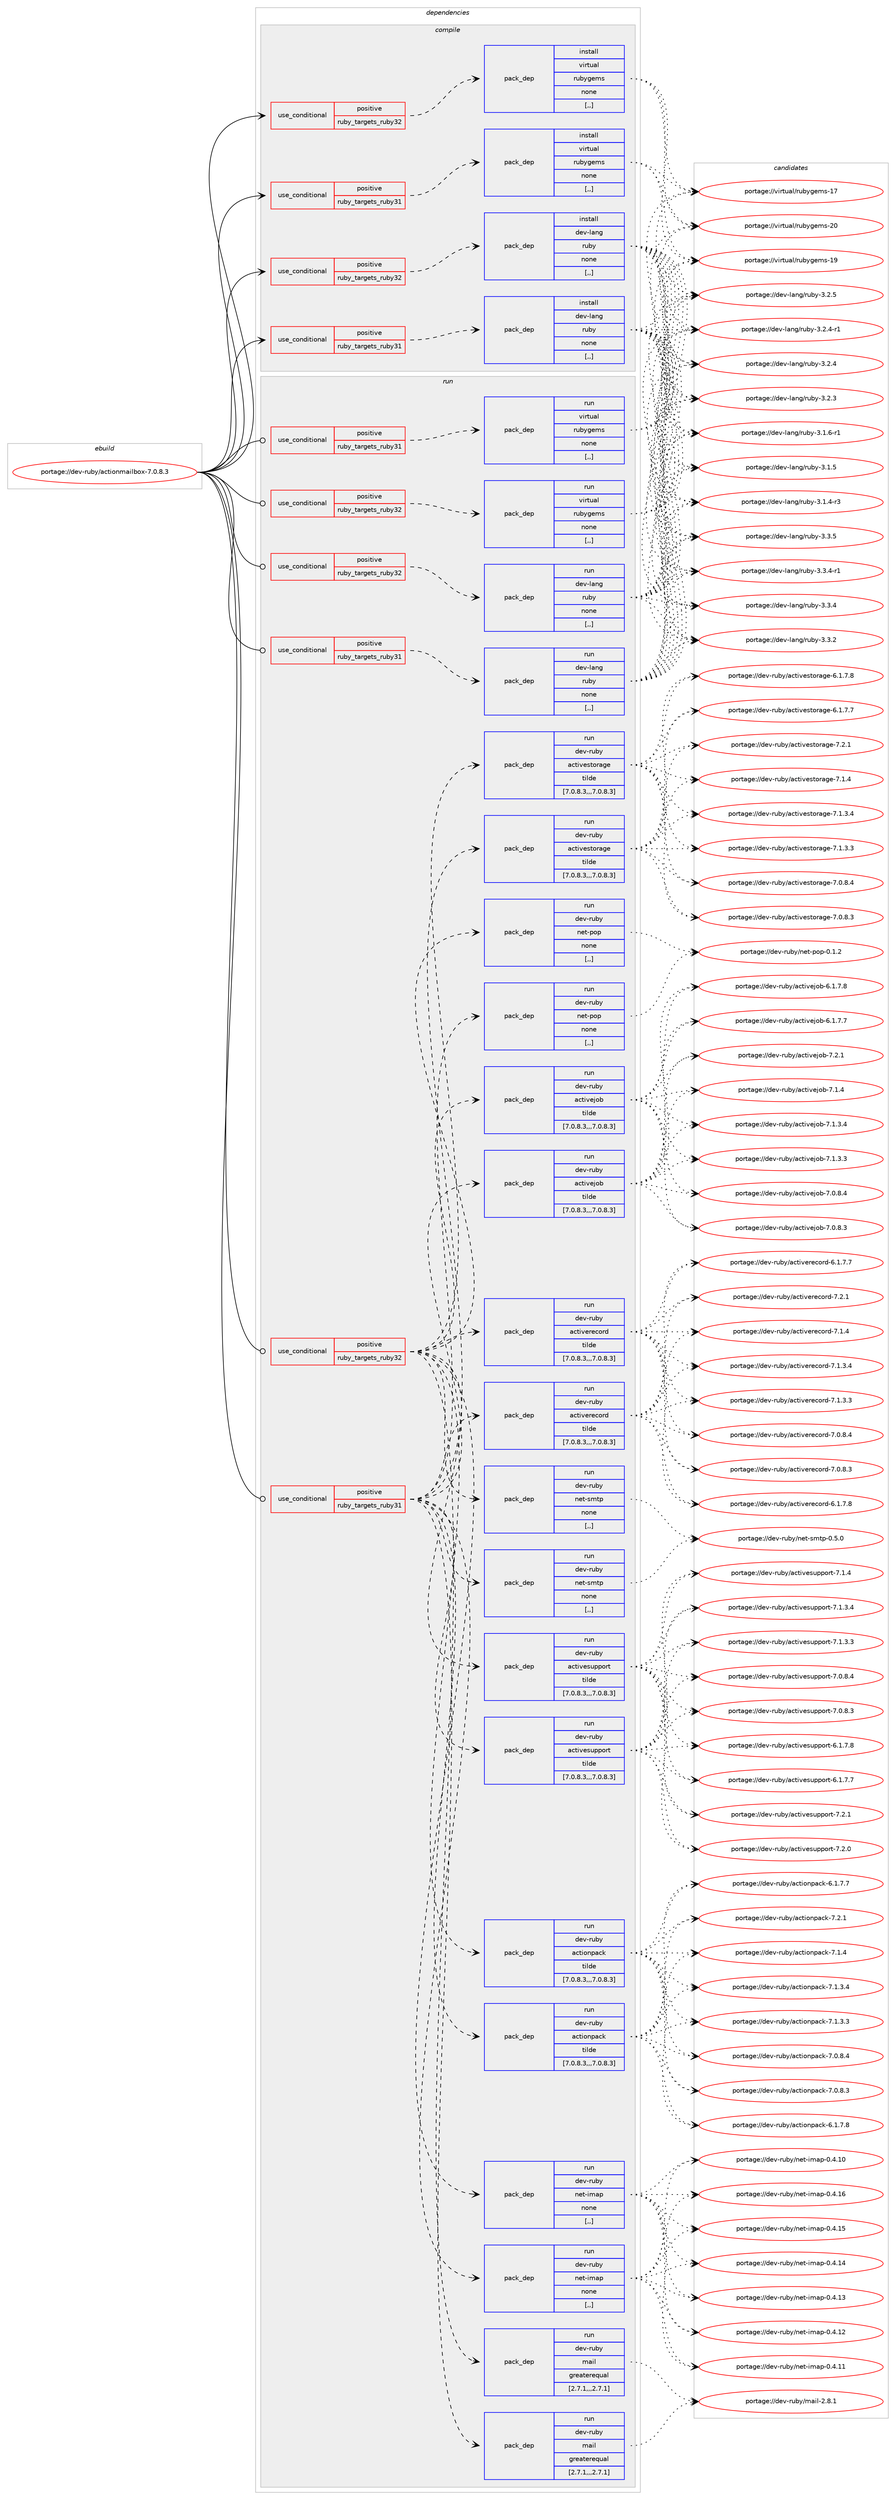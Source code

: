 digraph prolog {

# *************
# Graph options
# *************

newrank=true;
concentrate=true;
compound=true;
graph [rankdir=LR,fontname=Helvetica,fontsize=10,ranksep=1.5];#, ranksep=2.5, nodesep=0.2];
edge  [arrowhead=vee];
node  [fontname=Helvetica,fontsize=10];

# **********
# The ebuild
# **********

subgraph cluster_leftcol {
color=gray;
label=<<i>ebuild</i>>;
id [label="portage://dev-ruby/actionmailbox-7.0.8.3", color=red, width=4, href="../dev-ruby/actionmailbox-7.0.8.3.svg"];
}

# ****************
# The dependencies
# ****************

subgraph cluster_midcol {
color=gray;
label=<<i>dependencies</i>>;
subgraph cluster_compile {
fillcolor="#eeeeee";
style=filled;
label=<<i>compile</i>>;
subgraph cond173650 {
dependency668194 [label=<<TABLE BORDER="0" CELLBORDER="1" CELLSPACING="0" CELLPADDING="4"><TR><TD ROWSPAN="3" CELLPADDING="10">use_conditional</TD></TR><TR><TD>positive</TD></TR><TR><TD>ruby_targets_ruby31</TD></TR></TABLE>>, shape=none, color=red];
subgraph pack489677 {
dependency668195 [label=<<TABLE BORDER="0" CELLBORDER="1" CELLSPACING="0" CELLPADDING="4" WIDTH="220"><TR><TD ROWSPAN="6" CELLPADDING="30">pack_dep</TD></TR><TR><TD WIDTH="110">install</TD></TR><TR><TD>dev-lang</TD></TR><TR><TD>ruby</TD></TR><TR><TD>none</TD></TR><TR><TD>[,,]</TD></TR></TABLE>>, shape=none, color=blue];
}
dependency668194:e -> dependency668195:w [weight=20,style="dashed",arrowhead="vee"];
}
id:e -> dependency668194:w [weight=20,style="solid",arrowhead="vee"];
subgraph cond173651 {
dependency668196 [label=<<TABLE BORDER="0" CELLBORDER="1" CELLSPACING="0" CELLPADDING="4"><TR><TD ROWSPAN="3" CELLPADDING="10">use_conditional</TD></TR><TR><TD>positive</TD></TR><TR><TD>ruby_targets_ruby31</TD></TR></TABLE>>, shape=none, color=red];
subgraph pack489678 {
dependency668197 [label=<<TABLE BORDER="0" CELLBORDER="1" CELLSPACING="0" CELLPADDING="4" WIDTH="220"><TR><TD ROWSPAN="6" CELLPADDING="30">pack_dep</TD></TR><TR><TD WIDTH="110">install</TD></TR><TR><TD>virtual</TD></TR><TR><TD>rubygems</TD></TR><TR><TD>none</TD></TR><TR><TD>[,,]</TD></TR></TABLE>>, shape=none, color=blue];
}
dependency668196:e -> dependency668197:w [weight=20,style="dashed",arrowhead="vee"];
}
id:e -> dependency668196:w [weight=20,style="solid",arrowhead="vee"];
subgraph cond173652 {
dependency668198 [label=<<TABLE BORDER="0" CELLBORDER="1" CELLSPACING="0" CELLPADDING="4"><TR><TD ROWSPAN="3" CELLPADDING="10">use_conditional</TD></TR><TR><TD>positive</TD></TR><TR><TD>ruby_targets_ruby32</TD></TR></TABLE>>, shape=none, color=red];
subgraph pack489679 {
dependency668199 [label=<<TABLE BORDER="0" CELLBORDER="1" CELLSPACING="0" CELLPADDING="4" WIDTH="220"><TR><TD ROWSPAN="6" CELLPADDING="30">pack_dep</TD></TR><TR><TD WIDTH="110">install</TD></TR><TR><TD>dev-lang</TD></TR><TR><TD>ruby</TD></TR><TR><TD>none</TD></TR><TR><TD>[,,]</TD></TR></TABLE>>, shape=none, color=blue];
}
dependency668198:e -> dependency668199:w [weight=20,style="dashed",arrowhead="vee"];
}
id:e -> dependency668198:w [weight=20,style="solid",arrowhead="vee"];
subgraph cond173653 {
dependency668200 [label=<<TABLE BORDER="0" CELLBORDER="1" CELLSPACING="0" CELLPADDING="4"><TR><TD ROWSPAN="3" CELLPADDING="10">use_conditional</TD></TR><TR><TD>positive</TD></TR><TR><TD>ruby_targets_ruby32</TD></TR></TABLE>>, shape=none, color=red];
subgraph pack489680 {
dependency668201 [label=<<TABLE BORDER="0" CELLBORDER="1" CELLSPACING="0" CELLPADDING="4" WIDTH="220"><TR><TD ROWSPAN="6" CELLPADDING="30">pack_dep</TD></TR><TR><TD WIDTH="110">install</TD></TR><TR><TD>virtual</TD></TR><TR><TD>rubygems</TD></TR><TR><TD>none</TD></TR><TR><TD>[,,]</TD></TR></TABLE>>, shape=none, color=blue];
}
dependency668200:e -> dependency668201:w [weight=20,style="dashed",arrowhead="vee"];
}
id:e -> dependency668200:w [weight=20,style="solid",arrowhead="vee"];
}
subgraph cluster_compileandrun {
fillcolor="#eeeeee";
style=filled;
label=<<i>compile and run</i>>;
}
subgraph cluster_run {
fillcolor="#eeeeee";
style=filled;
label=<<i>run</i>>;
subgraph cond173654 {
dependency668202 [label=<<TABLE BORDER="0" CELLBORDER="1" CELLSPACING="0" CELLPADDING="4"><TR><TD ROWSPAN="3" CELLPADDING="10">use_conditional</TD></TR><TR><TD>positive</TD></TR><TR><TD>ruby_targets_ruby31</TD></TR></TABLE>>, shape=none, color=red];
subgraph pack489681 {
dependency668203 [label=<<TABLE BORDER="0" CELLBORDER="1" CELLSPACING="0" CELLPADDING="4" WIDTH="220"><TR><TD ROWSPAN="6" CELLPADDING="30">pack_dep</TD></TR><TR><TD WIDTH="110">run</TD></TR><TR><TD>dev-lang</TD></TR><TR><TD>ruby</TD></TR><TR><TD>none</TD></TR><TR><TD>[,,]</TD></TR></TABLE>>, shape=none, color=blue];
}
dependency668202:e -> dependency668203:w [weight=20,style="dashed",arrowhead="vee"];
}
id:e -> dependency668202:w [weight=20,style="solid",arrowhead="odot"];
subgraph cond173655 {
dependency668204 [label=<<TABLE BORDER="0" CELLBORDER="1" CELLSPACING="0" CELLPADDING="4"><TR><TD ROWSPAN="3" CELLPADDING="10">use_conditional</TD></TR><TR><TD>positive</TD></TR><TR><TD>ruby_targets_ruby31</TD></TR></TABLE>>, shape=none, color=red];
subgraph pack489682 {
dependency668205 [label=<<TABLE BORDER="0" CELLBORDER="1" CELLSPACING="0" CELLPADDING="4" WIDTH="220"><TR><TD ROWSPAN="6" CELLPADDING="30">pack_dep</TD></TR><TR><TD WIDTH="110">run</TD></TR><TR><TD>dev-ruby</TD></TR><TR><TD>actionpack</TD></TR><TR><TD>tilde</TD></TR><TR><TD>[7.0.8.3,,,7.0.8.3]</TD></TR></TABLE>>, shape=none, color=blue];
}
dependency668204:e -> dependency668205:w [weight=20,style="dashed",arrowhead="vee"];
subgraph pack489683 {
dependency668206 [label=<<TABLE BORDER="0" CELLBORDER="1" CELLSPACING="0" CELLPADDING="4" WIDTH="220"><TR><TD ROWSPAN="6" CELLPADDING="30">pack_dep</TD></TR><TR><TD WIDTH="110">run</TD></TR><TR><TD>dev-ruby</TD></TR><TR><TD>activejob</TD></TR><TR><TD>tilde</TD></TR><TR><TD>[7.0.8.3,,,7.0.8.3]</TD></TR></TABLE>>, shape=none, color=blue];
}
dependency668204:e -> dependency668206:w [weight=20,style="dashed",arrowhead="vee"];
subgraph pack489684 {
dependency668207 [label=<<TABLE BORDER="0" CELLBORDER="1" CELLSPACING="0" CELLPADDING="4" WIDTH="220"><TR><TD ROWSPAN="6" CELLPADDING="30">pack_dep</TD></TR><TR><TD WIDTH="110">run</TD></TR><TR><TD>dev-ruby</TD></TR><TR><TD>activerecord</TD></TR><TR><TD>tilde</TD></TR><TR><TD>[7.0.8.3,,,7.0.8.3]</TD></TR></TABLE>>, shape=none, color=blue];
}
dependency668204:e -> dependency668207:w [weight=20,style="dashed",arrowhead="vee"];
subgraph pack489685 {
dependency668208 [label=<<TABLE BORDER="0" CELLBORDER="1" CELLSPACING="0" CELLPADDING="4" WIDTH="220"><TR><TD ROWSPAN="6" CELLPADDING="30">pack_dep</TD></TR><TR><TD WIDTH="110">run</TD></TR><TR><TD>dev-ruby</TD></TR><TR><TD>activestorage</TD></TR><TR><TD>tilde</TD></TR><TR><TD>[7.0.8.3,,,7.0.8.3]</TD></TR></TABLE>>, shape=none, color=blue];
}
dependency668204:e -> dependency668208:w [weight=20,style="dashed",arrowhead="vee"];
subgraph pack489686 {
dependency668209 [label=<<TABLE BORDER="0" CELLBORDER="1" CELLSPACING="0" CELLPADDING="4" WIDTH="220"><TR><TD ROWSPAN="6" CELLPADDING="30">pack_dep</TD></TR><TR><TD WIDTH="110">run</TD></TR><TR><TD>dev-ruby</TD></TR><TR><TD>activesupport</TD></TR><TR><TD>tilde</TD></TR><TR><TD>[7.0.8.3,,,7.0.8.3]</TD></TR></TABLE>>, shape=none, color=blue];
}
dependency668204:e -> dependency668209:w [weight=20,style="dashed",arrowhead="vee"];
subgraph pack489687 {
dependency668210 [label=<<TABLE BORDER="0" CELLBORDER="1" CELLSPACING="0" CELLPADDING="4" WIDTH="220"><TR><TD ROWSPAN="6" CELLPADDING="30">pack_dep</TD></TR><TR><TD WIDTH="110">run</TD></TR><TR><TD>dev-ruby</TD></TR><TR><TD>mail</TD></TR><TR><TD>greaterequal</TD></TR><TR><TD>[2.7.1,,,2.7.1]</TD></TR></TABLE>>, shape=none, color=blue];
}
dependency668204:e -> dependency668210:w [weight=20,style="dashed",arrowhead="vee"];
subgraph pack489688 {
dependency668211 [label=<<TABLE BORDER="0" CELLBORDER="1" CELLSPACING="0" CELLPADDING="4" WIDTH="220"><TR><TD ROWSPAN="6" CELLPADDING="30">pack_dep</TD></TR><TR><TD WIDTH="110">run</TD></TR><TR><TD>dev-ruby</TD></TR><TR><TD>net-imap</TD></TR><TR><TD>none</TD></TR><TR><TD>[,,]</TD></TR></TABLE>>, shape=none, color=blue];
}
dependency668204:e -> dependency668211:w [weight=20,style="dashed",arrowhead="vee"];
subgraph pack489689 {
dependency668212 [label=<<TABLE BORDER="0" CELLBORDER="1" CELLSPACING="0" CELLPADDING="4" WIDTH="220"><TR><TD ROWSPAN="6" CELLPADDING="30">pack_dep</TD></TR><TR><TD WIDTH="110">run</TD></TR><TR><TD>dev-ruby</TD></TR><TR><TD>net-pop</TD></TR><TR><TD>none</TD></TR><TR><TD>[,,]</TD></TR></TABLE>>, shape=none, color=blue];
}
dependency668204:e -> dependency668212:w [weight=20,style="dashed",arrowhead="vee"];
subgraph pack489690 {
dependency668213 [label=<<TABLE BORDER="0" CELLBORDER="1" CELLSPACING="0" CELLPADDING="4" WIDTH="220"><TR><TD ROWSPAN="6" CELLPADDING="30">pack_dep</TD></TR><TR><TD WIDTH="110">run</TD></TR><TR><TD>dev-ruby</TD></TR><TR><TD>net-smtp</TD></TR><TR><TD>none</TD></TR><TR><TD>[,,]</TD></TR></TABLE>>, shape=none, color=blue];
}
dependency668204:e -> dependency668213:w [weight=20,style="dashed",arrowhead="vee"];
}
id:e -> dependency668204:w [weight=20,style="solid",arrowhead="odot"];
subgraph cond173656 {
dependency668214 [label=<<TABLE BORDER="0" CELLBORDER="1" CELLSPACING="0" CELLPADDING="4"><TR><TD ROWSPAN="3" CELLPADDING="10">use_conditional</TD></TR><TR><TD>positive</TD></TR><TR><TD>ruby_targets_ruby31</TD></TR></TABLE>>, shape=none, color=red];
subgraph pack489691 {
dependency668215 [label=<<TABLE BORDER="0" CELLBORDER="1" CELLSPACING="0" CELLPADDING="4" WIDTH="220"><TR><TD ROWSPAN="6" CELLPADDING="30">pack_dep</TD></TR><TR><TD WIDTH="110">run</TD></TR><TR><TD>virtual</TD></TR><TR><TD>rubygems</TD></TR><TR><TD>none</TD></TR><TR><TD>[,,]</TD></TR></TABLE>>, shape=none, color=blue];
}
dependency668214:e -> dependency668215:w [weight=20,style="dashed",arrowhead="vee"];
}
id:e -> dependency668214:w [weight=20,style="solid",arrowhead="odot"];
subgraph cond173657 {
dependency668216 [label=<<TABLE BORDER="0" CELLBORDER="1" CELLSPACING="0" CELLPADDING="4"><TR><TD ROWSPAN="3" CELLPADDING="10">use_conditional</TD></TR><TR><TD>positive</TD></TR><TR><TD>ruby_targets_ruby32</TD></TR></TABLE>>, shape=none, color=red];
subgraph pack489692 {
dependency668217 [label=<<TABLE BORDER="0" CELLBORDER="1" CELLSPACING="0" CELLPADDING="4" WIDTH="220"><TR><TD ROWSPAN="6" CELLPADDING="30">pack_dep</TD></TR><TR><TD WIDTH="110">run</TD></TR><TR><TD>dev-lang</TD></TR><TR><TD>ruby</TD></TR><TR><TD>none</TD></TR><TR><TD>[,,]</TD></TR></TABLE>>, shape=none, color=blue];
}
dependency668216:e -> dependency668217:w [weight=20,style="dashed",arrowhead="vee"];
}
id:e -> dependency668216:w [weight=20,style="solid",arrowhead="odot"];
subgraph cond173658 {
dependency668218 [label=<<TABLE BORDER="0" CELLBORDER="1" CELLSPACING="0" CELLPADDING="4"><TR><TD ROWSPAN="3" CELLPADDING="10">use_conditional</TD></TR><TR><TD>positive</TD></TR><TR><TD>ruby_targets_ruby32</TD></TR></TABLE>>, shape=none, color=red];
subgraph pack489693 {
dependency668219 [label=<<TABLE BORDER="0" CELLBORDER="1" CELLSPACING="0" CELLPADDING="4" WIDTH="220"><TR><TD ROWSPAN="6" CELLPADDING="30">pack_dep</TD></TR><TR><TD WIDTH="110">run</TD></TR><TR><TD>dev-ruby</TD></TR><TR><TD>actionpack</TD></TR><TR><TD>tilde</TD></TR><TR><TD>[7.0.8.3,,,7.0.8.3]</TD></TR></TABLE>>, shape=none, color=blue];
}
dependency668218:e -> dependency668219:w [weight=20,style="dashed",arrowhead="vee"];
subgraph pack489694 {
dependency668220 [label=<<TABLE BORDER="0" CELLBORDER="1" CELLSPACING="0" CELLPADDING="4" WIDTH="220"><TR><TD ROWSPAN="6" CELLPADDING="30">pack_dep</TD></TR><TR><TD WIDTH="110">run</TD></TR><TR><TD>dev-ruby</TD></TR><TR><TD>activejob</TD></TR><TR><TD>tilde</TD></TR><TR><TD>[7.0.8.3,,,7.0.8.3]</TD></TR></TABLE>>, shape=none, color=blue];
}
dependency668218:e -> dependency668220:w [weight=20,style="dashed",arrowhead="vee"];
subgraph pack489695 {
dependency668221 [label=<<TABLE BORDER="0" CELLBORDER="1" CELLSPACING="0" CELLPADDING="4" WIDTH="220"><TR><TD ROWSPAN="6" CELLPADDING="30">pack_dep</TD></TR><TR><TD WIDTH="110">run</TD></TR><TR><TD>dev-ruby</TD></TR><TR><TD>activerecord</TD></TR><TR><TD>tilde</TD></TR><TR><TD>[7.0.8.3,,,7.0.8.3]</TD></TR></TABLE>>, shape=none, color=blue];
}
dependency668218:e -> dependency668221:w [weight=20,style="dashed",arrowhead="vee"];
subgraph pack489696 {
dependency668222 [label=<<TABLE BORDER="0" CELLBORDER="1" CELLSPACING="0" CELLPADDING="4" WIDTH="220"><TR><TD ROWSPAN="6" CELLPADDING="30">pack_dep</TD></TR><TR><TD WIDTH="110">run</TD></TR><TR><TD>dev-ruby</TD></TR><TR><TD>activestorage</TD></TR><TR><TD>tilde</TD></TR><TR><TD>[7.0.8.3,,,7.0.8.3]</TD></TR></TABLE>>, shape=none, color=blue];
}
dependency668218:e -> dependency668222:w [weight=20,style="dashed",arrowhead="vee"];
subgraph pack489697 {
dependency668223 [label=<<TABLE BORDER="0" CELLBORDER="1" CELLSPACING="0" CELLPADDING="4" WIDTH="220"><TR><TD ROWSPAN="6" CELLPADDING="30">pack_dep</TD></TR><TR><TD WIDTH="110">run</TD></TR><TR><TD>dev-ruby</TD></TR><TR><TD>activesupport</TD></TR><TR><TD>tilde</TD></TR><TR><TD>[7.0.8.3,,,7.0.8.3]</TD></TR></TABLE>>, shape=none, color=blue];
}
dependency668218:e -> dependency668223:w [weight=20,style="dashed",arrowhead="vee"];
subgraph pack489698 {
dependency668224 [label=<<TABLE BORDER="0" CELLBORDER="1" CELLSPACING="0" CELLPADDING="4" WIDTH="220"><TR><TD ROWSPAN="6" CELLPADDING="30">pack_dep</TD></TR><TR><TD WIDTH="110">run</TD></TR><TR><TD>dev-ruby</TD></TR><TR><TD>mail</TD></TR><TR><TD>greaterequal</TD></TR><TR><TD>[2.7.1,,,2.7.1]</TD></TR></TABLE>>, shape=none, color=blue];
}
dependency668218:e -> dependency668224:w [weight=20,style="dashed",arrowhead="vee"];
subgraph pack489699 {
dependency668225 [label=<<TABLE BORDER="0" CELLBORDER="1" CELLSPACING="0" CELLPADDING="4" WIDTH="220"><TR><TD ROWSPAN="6" CELLPADDING="30">pack_dep</TD></TR><TR><TD WIDTH="110">run</TD></TR><TR><TD>dev-ruby</TD></TR><TR><TD>net-imap</TD></TR><TR><TD>none</TD></TR><TR><TD>[,,]</TD></TR></TABLE>>, shape=none, color=blue];
}
dependency668218:e -> dependency668225:w [weight=20,style="dashed",arrowhead="vee"];
subgraph pack489700 {
dependency668226 [label=<<TABLE BORDER="0" CELLBORDER="1" CELLSPACING="0" CELLPADDING="4" WIDTH="220"><TR><TD ROWSPAN="6" CELLPADDING="30">pack_dep</TD></TR><TR><TD WIDTH="110">run</TD></TR><TR><TD>dev-ruby</TD></TR><TR><TD>net-pop</TD></TR><TR><TD>none</TD></TR><TR><TD>[,,]</TD></TR></TABLE>>, shape=none, color=blue];
}
dependency668218:e -> dependency668226:w [weight=20,style="dashed",arrowhead="vee"];
subgraph pack489701 {
dependency668227 [label=<<TABLE BORDER="0" CELLBORDER="1" CELLSPACING="0" CELLPADDING="4" WIDTH="220"><TR><TD ROWSPAN="6" CELLPADDING="30">pack_dep</TD></TR><TR><TD WIDTH="110">run</TD></TR><TR><TD>dev-ruby</TD></TR><TR><TD>net-smtp</TD></TR><TR><TD>none</TD></TR><TR><TD>[,,]</TD></TR></TABLE>>, shape=none, color=blue];
}
dependency668218:e -> dependency668227:w [weight=20,style="dashed",arrowhead="vee"];
}
id:e -> dependency668218:w [weight=20,style="solid",arrowhead="odot"];
subgraph cond173659 {
dependency668228 [label=<<TABLE BORDER="0" CELLBORDER="1" CELLSPACING="0" CELLPADDING="4"><TR><TD ROWSPAN="3" CELLPADDING="10">use_conditional</TD></TR><TR><TD>positive</TD></TR><TR><TD>ruby_targets_ruby32</TD></TR></TABLE>>, shape=none, color=red];
subgraph pack489702 {
dependency668229 [label=<<TABLE BORDER="0" CELLBORDER="1" CELLSPACING="0" CELLPADDING="4" WIDTH="220"><TR><TD ROWSPAN="6" CELLPADDING="30">pack_dep</TD></TR><TR><TD WIDTH="110">run</TD></TR><TR><TD>virtual</TD></TR><TR><TD>rubygems</TD></TR><TR><TD>none</TD></TR><TR><TD>[,,]</TD></TR></TABLE>>, shape=none, color=blue];
}
dependency668228:e -> dependency668229:w [weight=20,style="dashed",arrowhead="vee"];
}
id:e -> dependency668228:w [weight=20,style="solid",arrowhead="odot"];
}
}

# **************
# The candidates
# **************

subgraph cluster_choices {
rank=same;
color=gray;
label=<<i>candidates</i>>;

subgraph choice489677 {
color=black;
nodesep=1;
choice10010111845108971101034711411798121455146514653 [label="portage://dev-lang/ruby-3.3.5", color=red, width=4,href="../dev-lang/ruby-3.3.5.svg"];
choice100101118451089711010347114117981214551465146524511449 [label="portage://dev-lang/ruby-3.3.4-r1", color=red, width=4,href="../dev-lang/ruby-3.3.4-r1.svg"];
choice10010111845108971101034711411798121455146514652 [label="portage://dev-lang/ruby-3.3.4", color=red, width=4,href="../dev-lang/ruby-3.3.4.svg"];
choice10010111845108971101034711411798121455146514650 [label="portage://dev-lang/ruby-3.3.2", color=red, width=4,href="../dev-lang/ruby-3.3.2.svg"];
choice10010111845108971101034711411798121455146504653 [label="portage://dev-lang/ruby-3.2.5", color=red, width=4,href="../dev-lang/ruby-3.2.5.svg"];
choice100101118451089711010347114117981214551465046524511449 [label="portage://dev-lang/ruby-3.2.4-r1", color=red, width=4,href="../dev-lang/ruby-3.2.4-r1.svg"];
choice10010111845108971101034711411798121455146504652 [label="portage://dev-lang/ruby-3.2.4", color=red, width=4,href="../dev-lang/ruby-3.2.4.svg"];
choice10010111845108971101034711411798121455146504651 [label="portage://dev-lang/ruby-3.2.3", color=red, width=4,href="../dev-lang/ruby-3.2.3.svg"];
choice100101118451089711010347114117981214551464946544511449 [label="portage://dev-lang/ruby-3.1.6-r1", color=red, width=4,href="../dev-lang/ruby-3.1.6-r1.svg"];
choice10010111845108971101034711411798121455146494653 [label="portage://dev-lang/ruby-3.1.5", color=red, width=4,href="../dev-lang/ruby-3.1.5.svg"];
choice100101118451089711010347114117981214551464946524511451 [label="portage://dev-lang/ruby-3.1.4-r3", color=red, width=4,href="../dev-lang/ruby-3.1.4-r3.svg"];
dependency668195:e -> choice10010111845108971101034711411798121455146514653:w [style=dotted,weight="100"];
dependency668195:e -> choice100101118451089711010347114117981214551465146524511449:w [style=dotted,weight="100"];
dependency668195:e -> choice10010111845108971101034711411798121455146514652:w [style=dotted,weight="100"];
dependency668195:e -> choice10010111845108971101034711411798121455146514650:w [style=dotted,weight="100"];
dependency668195:e -> choice10010111845108971101034711411798121455146504653:w [style=dotted,weight="100"];
dependency668195:e -> choice100101118451089711010347114117981214551465046524511449:w [style=dotted,weight="100"];
dependency668195:e -> choice10010111845108971101034711411798121455146504652:w [style=dotted,weight="100"];
dependency668195:e -> choice10010111845108971101034711411798121455146504651:w [style=dotted,weight="100"];
dependency668195:e -> choice100101118451089711010347114117981214551464946544511449:w [style=dotted,weight="100"];
dependency668195:e -> choice10010111845108971101034711411798121455146494653:w [style=dotted,weight="100"];
dependency668195:e -> choice100101118451089711010347114117981214551464946524511451:w [style=dotted,weight="100"];
}
subgraph choice489678 {
color=black;
nodesep=1;
choice118105114116117971084711411798121103101109115455048 [label="portage://virtual/rubygems-20", color=red, width=4,href="../virtual/rubygems-20.svg"];
choice118105114116117971084711411798121103101109115454957 [label="portage://virtual/rubygems-19", color=red, width=4,href="../virtual/rubygems-19.svg"];
choice118105114116117971084711411798121103101109115454955 [label="portage://virtual/rubygems-17", color=red, width=4,href="../virtual/rubygems-17.svg"];
dependency668197:e -> choice118105114116117971084711411798121103101109115455048:w [style=dotted,weight="100"];
dependency668197:e -> choice118105114116117971084711411798121103101109115454957:w [style=dotted,weight="100"];
dependency668197:e -> choice118105114116117971084711411798121103101109115454955:w [style=dotted,weight="100"];
}
subgraph choice489679 {
color=black;
nodesep=1;
choice10010111845108971101034711411798121455146514653 [label="portage://dev-lang/ruby-3.3.5", color=red, width=4,href="../dev-lang/ruby-3.3.5.svg"];
choice100101118451089711010347114117981214551465146524511449 [label="portage://dev-lang/ruby-3.3.4-r1", color=red, width=4,href="../dev-lang/ruby-3.3.4-r1.svg"];
choice10010111845108971101034711411798121455146514652 [label="portage://dev-lang/ruby-3.3.4", color=red, width=4,href="../dev-lang/ruby-3.3.4.svg"];
choice10010111845108971101034711411798121455146514650 [label="portage://dev-lang/ruby-3.3.2", color=red, width=4,href="../dev-lang/ruby-3.3.2.svg"];
choice10010111845108971101034711411798121455146504653 [label="portage://dev-lang/ruby-3.2.5", color=red, width=4,href="../dev-lang/ruby-3.2.5.svg"];
choice100101118451089711010347114117981214551465046524511449 [label="portage://dev-lang/ruby-3.2.4-r1", color=red, width=4,href="../dev-lang/ruby-3.2.4-r1.svg"];
choice10010111845108971101034711411798121455146504652 [label="portage://dev-lang/ruby-3.2.4", color=red, width=4,href="../dev-lang/ruby-3.2.4.svg"];
choice10010111845108971101034711411798121455146504651 [label="portage://dev-lang/ruby-3.2.3", color=red, width=4,href="../dev-lang/ruby-3.2.3.svg"];
choice100101118451089711010347114117981214551464946544511449 [label="portage://dev-lang/ruby-3.1.6-r1", color=red, width=4,href="../dev-lang/ruby-3.1.6-r1.svg"];
choice10010111845108971101034711411798121455146494653 [label="portage://dev-lang/ruby-3.1.5", color=red, width=4,href="../dev-lang/ruby-3.1.5.svg"];
choice100101118451089711010347114117981214551464946524511451 [label="portage://dev-lang/ruby-3.1.4-r3", color=red, width=4,href="../dev-lang/ruby-3.1.4-r3.svg"];
dependency668199:e -> choice10010111845108971101034711411798121455146514653:w [style=dotted,weight="100"];
dependency668199:e -> choice100101118451089711010347114117981214551465146524511449:w [style=dotted,weight="100"];
dependency668199:e -> choice10010111845108971101034711411798121455146514652:w [style=dotted,weight="100"];
dependency668199:e -> choice10010111845108971101034711411798121455146514650:w [style=dotted,weight="100"];
dependency668199:e -> choice10010111845108971101034711411798121455146504653:w [style=dotted,weight="100"];
dependency668199:e -> choice100101118451089711010347114117981214551465046524511449:w [style=dotted,weight="100"];
dependency668199:e -> choice10010111845108971101034711411798121455146504652:w [style=dotted,weight="100"];
dependency668199:e -> choice10010111845108971101034711411798121455146504651:w [style=dotted,weight="100"];
dependency668199:e -> choice100101118451089711010347114117981214551464946544511449:w [style=dotted,weight="100"];
dependency668199:e -> choice10010111845108971101034711411798121455146494653:w [style=dotted,weight="100"];
dependency668199:e -> choice100101118451089711010347114117981214551464946524511451:w [style=dotted,weight="100"];
}
subgraph choice489680 {
color=black;
nodesep=1;
choice118105114116117971084711411798121103101109115455048 [label="portage://virtual/rubygems-20", color=red, width=4,href="../virtual/rubygems-20.svg"];
choice118105114116117971084711411798121103101109115454957 [label="portage://virtual/rubygems-19", color=red, width=4,href="../virtual/rubygems-19.svg"];
choice118105114116117971084711411798121103101109115454955 [label="portage://virtual/rubygems-17", color=red, width=4,href="../virtual/rubygems-17.svg"];
dependency668201:e -> choice118105114116117971084711411798121103101109115455048:w [style=dotted,weight="100"];
dependency668201:e -> choice118105114116117971084711411798121103101109115454957:w [style=dotted,weight="100"];
dependency668201:e -> choice118105114116117971084711411798121103101109115454955:w [style=dotted,weight="100"];
}
subgraph choice489681 {
color=black;
nodesep=1;
choice10010111845108971101034711411798121455146514653 [label="portage://dev-lang/ruby-3.3.5", color=red, width=4,href="../dev-lang/ruby-3.3.5.svg"];
choice100101118451089711010347114117981214551465146524511449 [label="portage://dev-lang/ruby-3.3.4-r1", color=red, width=4,href="../dev-lang/ruby-3.3.4-r1.svg"];
choice10010111845108971101034711411798121455146514652 [label="portage://dev-lang/ruby-3.3.4", color=red, width=4,href="../dev-lang/ruby-3.3.4.svg"];
choice10010111845108971101034711411798121455146514650 [label="portage://dev-lang/ruby-3.3.2", color=red, width=4,href="../dev-lang/ruby-3.3.2.svg"];
choice10010111845108971101034711411798121455146504653 [label="portage://dev-lang/ruby-3.2.5", color=red, width=4,href="../dev-lang/ruby-3.2.5.svg"];
choice100101118451089711010347114117981214551465046524511449 [label="portage://dev-lang/ruby-3.2.4-r1", color=red, width=4,href="../dev-lang/ruby-3.2.4-r1.svg"];
choice10010111845108971101034711411798121455146504652 [label="portage://dev-lang/ruby-3.2.4", color=red, width=4,href="../dev-lang/ruby-3.2.4.svg"];
choice10010111845108971101034711411798121455146504651 [label="portage://dev-lang/ruby-3.2.3", color=red, width=4,href="../dev-lang/ruby-3.2.3.svg"];
choice100101118451089711010347114117981214551464946544511449 [label="portage://dev-lang/ruby-3.1.6-r1", color=red, width=4,href="../dev-lang/ruby-3.1.6-r1.svg"];
choice10010111845108971101034711411798121455146494653 [label="portage://dev-lang/ruby-3.1.5", color=red, width=4,href="../dev-lang/ruby-3.1.5.svg"];
choice100101118451089711010347114117981214551464946524511451 [label="portage://dev-lang/ruby-3.1.4-r3", color=red, width=4,href="../dev-lang/ruby-3.1.4-r3.svg"];
dependency668203:e -> choice10010111845108971101034711411798121455146514653:w [style=dotted,weight="100"];
dependency668203:e -> choice100101118451089711010347114117981214551465146524511449:w [style=dotted,weight="100"];
dependency668203:e -> choice10010111845108971101034711411798121455146514652:w [style=dotted,weight="100"];
dependency668203:e -> choice10010111845108971101034711411798121455146514650:w [style=dotted,weight="100"];
dependency668203:e -> choice10010111845108971101034711411798121455146504653:w [style=dotted,weight="100"];
dependency668203:e -> choice100101118451089711010347114117981214551465046524511449:w [style=dotted,weight="100"];
dependency668203:e -> choice10010111845108971101034711411798121455146504652:w [style=dotted,weight="100"];
dependency668203:e -> choice10010111845108971101034711411798121455146504651:w [style=dotted,weight="100"];
dependency668203:e -> choice100101118451089711010347114117981214551464946544511449:w [style=dotted,weight="100"];
dependency668203:e -> choice10010111845108971101034711411798121455146494653:w [style=dotted,weight="100"];
dependency668203:e -> choice100101118451089711010347114117981214551464946524511451:w [style=dotted,weight="100"];
}
subgraph choice489682 {
color=black;
nodesep=1;
choice10010111845114117981214797991161051111101129799107455546504649 [label="portage://dev-ruby/actionpack-7.2.1", color=red, width=4,href="../dev-ruby/actionpack-7.2.1.svg"];
choice10010111845114117981214797991161051111101129799107455546494652 [label="portage://dev-ruby/actionpack-7.1.4", color=red, width=4,href="../dev-ruby/actionpack-7.1.4.svg"];
choice100101118451141179812147979911610511111011297991074555464946514652 [label="portage://dev-ruby/actionpack-7.1.3.4", color=red, width=4,href="../dev-ruby/actionpack-7.1.3.4.svg"];
choice100101118451141179812147979911610511111011297991074555464946514651 [label="portage://dev-ruby/actionpack-7.1.3.3", color=red, width=4,href="../dev-ruby/actionpack-7.1.3.3.svg"];
choice100101118451141179812147979911610511111011297991074555464846564652 [label="portage://dev-ruby/actionpack-7.0.8.4", color=red, width=4,href="../dev-ruby/actionpack-7.0.8.4.svg"];
choice100101118451141179812147979911610511111011297991074555464846564651 [label="portage://dev-ruby/actionpack-7.0.8.3", color=red, width=4,href="../dev-ruby/actionpack-7.0.8.3.svg"];
choice100101118451141179812147979911610511111011297991074554464946554656 [label="portage://dev-ruby/actionpack-6.1.7.8", color=red, width=4,href="../dev-ruby/actionpack-6.1.7.8.svg"];
choice100101118451141179812147979911610511111011297991074554464946554655 [label="portage://dev-ruby/actionpack-6.1.7.7", color=red, width=4,href="../dev-ruby/actionpack-6.1.7.7.svg"];
dependency668205:e -> choice10010111845114117981214797991161051111101129799107455546504649:w [style=dotted,weight="100"];
dependency668205:e -> choice10010111845114117981214797991161051111101129799107455546494652:w [style=dotted,weight="100"];
dependency668205:e -> choice100101118451141179812147979911610511111011297991074555464946514652:w [style=dotted,weight="100"];
dependency668205:e -> choice100101118451141179812147979911610511111011297991074555464946514651:w [style=dotted,weight="100"];
dependency668205:e -> choice100101118451141179812147979911610511111011297991074555464846564652:w [style=dotted,weight="100"];
dependency668205:e -> choice100101118451141179812147979911610511111011297991074555464846564651:w [style=dotted,weight="100"];
dependency668205:e -> choice100101118451141179812147979911610511111011297991074554464946554656:w [style=dotted,weight="100"];
dependency668205:e -> choice100101118451141179812147979911610511111011297991074554464946554655:w [style=dotted,weight="100"];
}
subgraph choice489683 {
color=black;
nodesep=1;
choice100101118451141179812147979911610511810110611198455546504649 [label="portage://dev-ruby/activejob-7.2.1", color=red, width=4,href="../dev-ruby/activejob-7.2.1.svg"];
choice100101118451141179812147979911610511810110611198455546494652 [label="portage://dev-ruby/activejob-7.1.4", color=red, width=4,href="../dev-ruby/activejob-7.1.4.svg"];
choice1001011184511411798121479799116105118101106111984555464946514652 [label="portage://dev-ruby/activejob-7.1.3.4", color=red, width=4,href="../dev-ruby/activejob-7.1.3.4.svg"];
choice1001011184511411798121479799116105118101106111984555464946514651 [label="portage://dev-ruby/activejob-7.1.3.3", color=red, width=4,href="../dev-ruby/activejob-7.1.3.3.svg"];
choice1001011184511411798121479799116105118101106111984555464846564652 [label="portage://dev-ruby/activejob-7.0.8.4", color=red, width=4,href="../dev-ruby/activejob-7.0.8.4.svg"];
choice1001011184511411798121479799116105118101106111984555464846564651 [label="portage://dev-ruby/activejob-7.0.8.3", color=red, width=4,href="../dev-ruby/activejob-7.0.8.3.svg"];
choice1001011184511411798121479799116105118101106111984554464946554656 [label="portage://dev-ruby/activejob-6.1.7.8", color=red, width=4,href="../dev-ruby/activejob-6.1.7.8.svg"];
choice1001011184511411798121479799116105118101106111984554464946554655 [label="portage://dev-ruby/activejob-6.1.7.7", color=red, width=4,href="../dev-ruby/activejob-6.1.7.7.svg"];
dependency668206:e -> choice100101118451141179812147979911610511810110611198455546504649:w [style=dotted,weight="100"];
dependency668206:e -> choice100101118451141179812147979911610511810110611198455546494652:w [style=dotted,weight="100"];
dependency668206:e -> choice1001011184511411798121479799116105118101106111984555464946514652:w [style=dotted,weight="100"];
dependency668206:e -> choice1001011184511411798121479799116105118101106111984555464946514651:w [style=dotted,weight="100"];
dependency668206:e -> choice1001011184511411798121479799116105118101106111984555464846564652:w [style=dotted,weight="100"];
dependency668206:e -> choice1001011184511411798121479799116105118101106111984555464846564651:w [style=dotted,weight="100"];
dependency668206:e -> choice1001011184511411798121479799116105118101106111984554464946554656:w [style=dotted,weight="100"];
dependency668206:e -> choice1001011184511411798121479799116105118101106111984554464946554655:w [style=dotted,weight="100"];
}
subgraph choice489684 {
color=black;
nodesep=1;
choice100101118451141179812147979911610511810111410199111114100455546504649 [label="portage://dev-ruby/activerecord-7.2.1", color=red, width=4,href="../dev-ruby/activerecord-7.2.1.svg"];
choice100101118451141179812147979911610511810111410199111114100455546494652 [label="portage://dev-ruby/activerecord-7.1.4", color=red, width=4,href="../dev-ruby/activerecord-7.1.4.svg"];
choice1001011184511411798121479799116105118101114101991111141004555464946514652 [label="portage://dev-ruby/activerecord-7.1.3.4", color=red, width=4,href="../dev-ruby/activerecord-7.1.3.4.svg"];
choice1001011184511411798121479799116105118101114101991111141004555464946514651 [label="portage://dev-ruby/activerecord-7.1.3.3", color=red, width=4,href="../dev-ruby/activerecord-7.1.3.3.svg"];
choice1001011184511411798121479799116105118101114101991111141004555464846564652 [label="portage://dev-ruby/activerecord-7.0.8.4", color=red, width=4,href="../dev-ruby/activerecord-7.0.8.4.svg"];
choice1001011184511411798121479799116105118101114101991111141004555464846564651 [label="portage://dev-ruby/activerecord-7.0.8.3", color=red, width=4,href="../dev-ruby/activerecord-7.0.8.3.svg"];
choice1001011184511411798121479799116105118101114101991111141004554464946554656 [label="portage://dev-ruby/activerecord-6.1.7.8", color=red, width=4,href="../dev-ruby/activerecord-6.1.7.8.svg"];
choice1001011184511411798121479799116105118101114101991111141004554464946554655 [label="portage://dev-ruby/activerecord-6.1.7.7", color=red, width=4,href="../dev-ruby/activerecord-6.1.7.7.svg"];
dependency668207:e -> choice100101118451141179812147979911610511810111410199111114100455546504649:w [style=dotted,weight="100"];
dependency668207:e -> choice100101118451141179812147979911610511810111410199111114100455546494652:w [style=dotted,weight="100"];
dependency668207:e -> choice1001011184511411798121479799116105118101114101991111141004555464946514652:w [style=dotted,weight="100"];
dependency668207:e -> choice1001011184511411798121479799116105118101114101991111141004555464946514651:w [style=dotted,weight="100"];
dependency668207:e -> choice1001011184511411798121479799116105118101114101991111141004555464846564652:w [style=dotted,weight="100"];
dependency668207:e -> choice1001011184511411798121479799116105118101114101991111141004555464846564651:w [style=dotted,weight="100"];
dependency668207:e -> choice1001011184511411798121479799116105118101114101991111141004554464946554656:w [style=dotted,weight="100"];
dependency668207:e -> choice1001011184511411798121479799116105118101114101991111141004554464946554655:w [style=dotted,weight="100"];
}
subgraph choice489685 {
color=black;
nodesep=1;
choice100101118451141179812147979911610511810111511611111497103101455546504649 [label="portage://dev-ruby/activestorage-7.2.1", color=red, width=4,href="../dev-ruby/activestorage-7.2.1.svg"];
choice100101118451141179812147979911610511810111511611111497103101455546494652 [label="portage://dev-ruby/activestorage-7.1.4", color=red, width=4,href="../dev-ruby/activestorage-7.1.4.svg"];
choice1001011184511411798121479799116105118101115116111114971031014555464946514652 [label="portage://dev-ruby/activestorage-7.1.3.4", color=red, width=4,href="../dev-ruby/activestorage-7.1.3.4.svg"];
choice1001011184511411798121479799116105118101115116111114971031014555464946514651 [label="portage://dev-ruby/activestorage-7.1.3.3", color=red, width=4,href="../dev-ruby/activestorage-7.1.3.3.svg"];
choice1001011184511411798121479799116105118101115116111114971031014555464846564652 [label="portage://dev-ruby/activestorage-7.0.8.4", color=red, width=4,href="../dev-ruby/activestorage-7.0.8.4.svg"];
choice1001011184511411798121479799116105118101115116111114971031014555464846564651 [label="portage://dev-ruby/activestorage-7.0.8.3", color=red, width=4,href="../dev-ruby/activestorage-7.0.8.3.svg"];
choice1001011184511411798121479799116105118101115116111114971031014554464946554656 [label="portage://dev-ruby/activestorage-6.1.7.8", color=red, width=4,href="../dev-ruby/activestorage-6.1.7.8.svg"];
choice1001011184511411798121479799116105118101115116111114971031014554464946554655 [label="portage://dev-ruby/activestorage-6.1.7.7", color=red, width=4,href="../dev-ruby/activestorage-6.1.7.7.svg"];
dependency668208:e -> choice100101118451141179812147979911610511810111511611111497103101455546504649:w [style=dotted,weight="100"];
dependency668208:e -> choice100101118451141179812147979911610511810111511611111497103101455546494652:w [style=dotted,weight="100"];
dependency668208:e -> choice1001011184511411798121479799116105118101115116111114971031014555464946514652:w [style=dotted,weight="100"];
dependency668208:e -> choice1001011184511411798121479799116105118101115116111114971031014555464946514651:w [style=dotted,weight="100"];
dependency668208:e -> choice1001011184511411798121479799116105118101115116111114971031014555464846564652:w [style=dotted,weight="100"];
dependency668208:e -> choice1001011184511411798121479799116105118101115116111114971031014555464846564651:w [style=dotted,weight="100"];
dependency668208:e -> choice1001011184511411798121479799116105118101115116111114971031014554464946554656:w [style=dotted,weight="100"];
dependency668208:e -> choice1001011184511411798121479799116105118101115116111114971031014554464946554655:w [style=dotted,weight="100"];
}
subgraph choice489686 {
color=black;
nodesep=1;
choice1001011184511411798121479799116105118101115117112112111114116455546504649 [label="portage://dev-ruby/activesupport-7.2.1", color=red, width=4,href="../dev-ruby/activesupport-7.2.1.svg"];
choice1001011184511411798121479799116105118101115117112112111114116455546504648 [label="portage://dev-ruby/activesupport-7.2.0", color=red, width=4,href="../dev-ruby/activesupport-7.2.0.svg"];
choice1001011184511411798121479799116105118101115117112112111114116455546494652 [label="portage://dev-ruby/activesupport-7.1.4", color=red, width=4,href="../dev-ruby/activesupport-7.1.4.svg"];
choice10010111845114117981214797991161051181011151171121121111141164555464946514652 [label="portage://dev-ruby/activesupport-7.1.3.4", color=red, width=4,href="../dev-ruby/activesupport-7.1.3.4.svg"];
choice10010111845114117981214797991161051181011151171121121111141164555464946514651 [label="portage://dev-ruby/activesupport-7.1.3.3", color=red, width=4,href="../dev-ruby/activesupport-7.1.3.3.svg"];
choice10010111845114117981214797991161051181011151171121121111141164555464846564652 [label="portage://dev-ruby/activesupport-7.0.8.4", color=red, width=4,href="../dev-ruby/activesupport-7.0.8.4.svg"];
choice10010111845114117981214797991161051181011151171121121111141164555464846564651 [label="portage://dev-ruby/activesupport-7.0.8.3", color=red, width=4,href="../dev-ruby/activesupport-7.0.8.3.svg"];
choice10010111845114117981214797991161051181011151171121121111141164554464946554656 [label="portage://dev-ruby/activesupport-6.1.7.8", color=red, width=4,href="../dev-ruby/activesupport-6.1.7.8.svg"];
choice10010111845114117981214797991161051181011151171121121111141164554464946554655 [label="portage://dev-ruby/activesupport-6.1.7.7", color=red, width=4,href="../dev-ruby/activesupport-6.1.7.7.svg"];
dependency668209:e -> choice1001011184511411798121479799116105118101115117112112111114116455546504649:w [style=dotted,weight="100"];
dependency668209:e -> choice1001011184511411798121479799116105118101115117112112111114116455546504648:w [style=dotted,weight="100"];
dependency668209:e -> choice1001011184511411798121479799116105118101115117112112111114116455546494652:w [style=dotted,weight="100"];
dependency668209:e -> choice10010111845114117981214797991161051181011151171121121111141164555464946514652:w [style=dotted,weight="100"];
dependency668209:e -> choice10010111845114117981214797991161051181011151171121121111141164555464946514651:w [style=dotted,weight="100"];
dependency668209:e -> choice10010111845114117981214797991161051181011151171121121111141164555464846564652:w [style=dotted,weight="100"];
dependency668209:e -> choice10010111845114117981214797991161051181011151171121121111141164555464846564651:w [style=dotted,weight="100"];
dependency668209:e -> choice10010111845114117981214797991161051181011151171121121111141164554464946554656:w [style=dotted,weight="100"];
dependency668209:e -> choice10010111845114117981214797991161051181011151171121121111141164554464946554655:w [style=dotted,weight="100"];
}
subgraph choice489687 {
color=black;
nodesep=1;
choice10010111845114117981214710997105108455046564649 [label="portage://dev-ruby/mail-2.8.1", color=red, width=4,href="../dev-ruby/mail-2.8.1.svg"];
dependency668210:e -> choice10010111845114117981214710997105108455046564649:w [style=dotted,weight="100"];
}
subgraph choice489688 {
color=black;
nodesep=1;
choice100101118451141179812147110101116451051099711245484652464954 [label="portage://dev-ruby/net-imap-0.4.16", color=red, width=4,href="../dev-ruby/net-imap-0.4.16.svg"];
choice100101118451141179812147110101116451051099711245484652464953 [label="portage://dev-ruby/net-imap-0.4.15", color=red, width=4,href="../dev-ruby/net-imap-0.4.15.svg"];
choice100101118451141179812147110101116451051099711245484652464952 [label="portage://dev-ruby/net-imap-0.4.14", color=red, width=4,href="../dev-ruby/net-imap-0.4.14.svg"];
choice100101118451141179812147110101116451051099711245484652464951 [label="portage://dev-ruby/net-imap-0.4.13", color=red, width=4,href="../dev-ruby/net-imap-0.4.13.svg"];
choice100101118451141179812147110101116451051099711245484652464950 [label="portage://dev-ruby/net-imap-0.4.12", color=red, width=4,href="../dev-ruby/net-imap-0.4.12.svg"];
choice100101118451141179812147110101116451051099711245484652464949 [label="portage://dev-ruby/net-imap-0.4.11", color=red, width=4,href="../dev-ruby/net-imap-0.4.11.svg"];
choice100101118451141179812147110101116451051099711245484652464948 [label="portage://dev-ruby/net-imap-0.4.10", color=red, width=4,href="../dev-ruby/net-imap-0.4.10.svg"];
dependency668211:e -> choice100101118451141179812147110101116451051099711245484652464954:w [style=dotted,weight="100"];
dependency668211:e -> choice100101118451141179812147110101116451051099711245484652464953:w [style=dotted,weight="100"];
dependency668211:e -> choice100101118451141179812147110101116451051099711245484652464952:w [style=dotted,weight="100"];
dependency668211:e -> choice100101118451141179812147110101116451051099711245484652464951:w [style=dotted,weight="100"];
dependency668211:e -> choice100101118451141179812147110101116451051099711245484652464950:w [style=dotted,weight="100"];
dependency668211:e -> choice100101118451141179812147110101116451051099711245484652464949:w [style=dotted,weight="100"];
dependency668211:e -> choice100101118451141179812147110101116451051099711245484652464948:w [style=dotted,weight="100"];
}
subgraph choice489689 {
color=black;
nodesep=1;
choice10010111845114117981214711010111645112111112454846494650 [label="portage://dev-ruby/net-pop-0.1.2", color=red, width=4,href="../dev-ruby/net-pop-0.1.2.svg"];
dependency668212:e -> choice10010111845114117981214711010111645112111112454846494650:w [style=dotted,weight="100"];
}
subgraph choice489690 {
color=black;
nodesep=1;
choice10010111845114117981214711010111645115109116112454846534648 [label="portage://dev-ruby/net-smtp-0.5.0", color=red, width=4,href="../dev-ruby/net-smtp-0.5.0.svg"];
dependency668213:e -> choice10010111845114117981214711010111645115109116112454846534648:w [style=dotted,weight="100"];
}
subgraph choice489691 {
color=black;
nodesep=1;
choice118105114116117971084711411798121103101109115455048 [label="portage://virtual/rubygems-20", color=red, width=4,href="../virtual/rubygems-20.svg"];
choice118105114116117971084711411798121103101109115454957 [label="portage://virtual/rubygems-19", color=red, width=4,href="../virtual/rubygems-19.svg"];
choice118105114116117971084711411798121103101109115454955 [label="portage://virtual/rubygems-17", color=red, width=4,href="../virtual/rubygems-17.svg"];
dependency668215:e -> choice118105114116117971084711411798121103101109115455048:w [style=dotted,weight="100"];
dependency668215:e -> choice118105114116117971084711411798121103101109115454957:w [style=dotted,weight="100"];
dependency668215:e -> choice118105114116117971084711411798121103101109115454955:w [style=dotted,weight="100"];
}
subgraph choice489692 {
color=black;
nodesep=1;
choice10010111845108971101034711411798121455146514653 [label="portage://dev-lang/ruby-3.3.5", color=red, width=4,href="../dev-lang/ruby-3.3.5.svg"];
choice100101118451089711010347114117981214551465146524511449 [label="portage://dev-lang/ruby-3.3.4-r1", color=red, width=4,href="../dev-lang/ruby-3.3.4-r1.svg"];
choice10010111845108971101034711411798121455146514652 [label="portage://dev-lang/ruby-3.3.4", color=red, width=4,href="../dev-lang/ruby-3.3.4.svg"];
choice10010111845108971101034711411798121455146514650 [label="portage://dev-lang/ruby-3.3.2", color=red, width=4,href="../dev-lang/ruby-3.3.2.svg"];
choice10010111845108971101034711411798121455146504653 [label="portage://dev-lang/ruby-3.2.5", color=red, width=4,href="../dev-lang/ruby-3.2.5.svg"];
choice100101118451089711010347114117981214551465046524511449 [label="portage://dev-lang/ruby-3.2.4-r1", color=red, width=4,href="../dev-lang/ruby-3.2.4-r1.svg"];
choice10010111845108971101034711411798121455146504652 [label="portage://dev-lang/ruby-3.2.4", color=red, width=4,href="../dev-lang/ruby-3.2.4.svg"];
choice10010111845108971101034711411798121455146504651 [label="portage://dev-lang/ruby-3.2.3", color=red, width=4,href="../dev-lang/ruby-3.2.3.svg"];
choice100101118451089711010347114117981214551464946544511449 [label="portage://dev-lang/ruby-3.1.6-r1", color=red, width=4,href="../dev-lang/ruby-3.1.6-r1.svg"];
choice10010111845108971101034711411798121455146494653 [label="portage://dev-lang/ruby-3.1.5", color=red, width=4,href="../dev-lang/ruby-3.1.5.svg"];
choice100101118451089711010347114117981214551464946524511451 [label="portage://dev-lang/ruby-3.1.4-r3", color=red, width=4,href="../dev-lang/ruby-3.1.4-r3.svg"];
dependency668217:e -> choice10010111845108971101034711411798121455146514653:w [style=dotted,weight="100"];
dependency668217:e -> choice100101118451089711010347114117981214551465146524511449:w [style=dotted,weight="100"];
dependency668217:e -> choice10010111845108971101034711411798121455146514652:w [style=dotted,weight="100"];
dependency668217:e -> choice10010111845108971101034711411798121455146514650:w [style=dotted,weight="100"];
dependency668217:e -> choice10010111845108971101034711411798121455146504653:w [style=dotted,weight="100"];
dependency668217:e -> choice100101118451089711010347114117981214551465046524511449:w [style=dotted,weight="100"];
dependency668217:e -> choice10010111845108971101034711411798121455146504652:w [style=dotted,weight="100"];
dependency668217:e -> choice10010111845108971101034711411798121455146504651:w [style=dotted,weight="100"];
dependency668217:e -> choice100101118451089711010347114117981214551464946544511449:w [style=dotted,weight="100"];
dependency668217:e -> choice10010111845108971101034711411798121455146494653:w [style=dotted,weight="100"];
dependency668217:e -> choice100101118451089711010347114117981214551464946524511451:w [style=dotted,weight="100"];
}
subgraph choice489693 {
color=black;
nodesep=1;
choice10010111845114117981214797991161051111101129799107455546504649 [label="portage://dev-ruby/actionpack-7.2.1", color=red, width=4,href="../dev-ruby/actionpack-7.2.1.svg"];
choice10010111845114117981214797991161051111101129799107455546494652 [label="portage://dev-ruby/actionpack-7.1.4", color=red, width=4,href="../dev-ruby/actionpack-7.1.4.svg"];
choice100101118451141179812147979911610511111011297991074555464946514652 [label="portage://dev-ruby/actionpack-7.1.3.4", color=red, width=4,href="../dev-ruby/actionpack-7.1.3.4.svg"];
choice100101118451141179812147979911610511111011297991074555464946514651 [label="portage://dev-ruby/actionpack-7.1.3.3", color=red, width=4,href="../dev-ruby/actionpack-7.1.3.3.svg"];
choice100101118451141179812147979911610511111011297991074555464846564652 [label="portage://dev-ruby/actionpack-7.0.8.4", color=red, width=4,href="../dev-ruby/actionpack-7.0.8.4.svg"];
choice100101118451141179812147979911610511111011297991074555464846564651 [label="portage://dev-ruby/actionpack-7.0.8.3", color=red, width=4,href="../dev-ruby/actionpack-7.0.8.3.svg"];
choice100101118451141179812147979911610511111011297991074554464946554656 [label="portage://dev-ruby/actionpack-6.1.7.8", color=red, width=4,href="../dev-ruby/actionpack-6.1.7.8.svg"];
choice100101118451141179812147979911610511111011297991074554464946554655 [label="portage://dev-ruby/actionpack-6.1.7.7", color=red, width=4,href="../dev-ruby/actionpack-6.1.7.7.svg"];
dependency668219:e -> choice10010111845114117981214797991161051111101129799107455546504649:w [style=dotted,weight="100"];
dependency668219:e -> choice10010111845114117981214797991161051111101129799107455546494652:w [style=dotted,weight="100"];
dependency668219:e -> choice100101118451141179812147979911610511111011297991074555464946514652:w [style=dotted,weight="100"];
dependency668219:e -> choice100101118451141179812147979911610511111011297991074555464946514651:w [style=dotted,weight="100"];
dependency668219:e -> choice100101118451141179812147979911610511111011297991074555464846564652:w [style=dotted,weight="100"];
dependency668219:e -> choice100101118451141179812147979911610511111011297991074555464846564651:w [style=dotted,weight="100"];
dependency668219:e -> choice100101118451141179812147979911610511111011297991074554464946554656:w [style=dotted,weight="100"];
dependency668219:e -> choice100101118451141179812147979911610511111011297991074554464946554655:w [style=dotted,weight="100"];
}
subgraph choice489694 {
color=black;
nodesep=1;
choice100101118451141179812147979911610511810110611198455546504649 [label="portage://dev-ruby/activejob-7.2.1", color=red, width=4,href="../dev-ruby/activejob-7.2.1.svg"];
choice100101118451141179812147979911610511810110611198455546494652 [label="portage://dev-ruby/activejob-7.1.4", color=red, width=4,href="../dev-ruby/activejob-7.1.4.svg"];
choice1001011184511411798121479799116105118101106111984555464946514652 [label="portage://dev-ruby/activejob-7.1.3.4", color=red, width=4,href="../dev-ruby/activejob-7.1.3.4.svg"];
choice1001011184511411798121479799116105118101106111984555464946514651 [label="portage://dev-ruby/activejob-7.1.3.3", color=red, width=4,href="../dev-ruby/activejob-7.1.3.3.svg"];
choice1001011184511411798121479799116105118101106111984555464846564652 [label="portage://dev-ruby/activejob-7.0.8.4", color=red, width=4,href="../dev-ruby/activejob-7.0.8.4.svg"];
choice1001011184511411798121479799116105118101106111984555464846564651 [label="portage://dev-ruby/activejob-7.0.8.3", color=red, width=4,href="../dev-ruby/activejob-7.0.8.3.svg"];
choice1001011184511411798121479799116105118101106111984554464946554656 [label="portage://dev-ruby/activejob-6.1.7.8", color=red, width=4,href="../dev-ruby/activejob-6.1.7.8.svg"];
choice1001011184511411798121479799116105118101106111984554464946554655 [label="portage://dev-ruby/activejob-6.1.7.7", color=red, width=4,href="../dev-ruby/activejob-6.1.7.7.svg"];
dependency668220:e -> choice100101118451141179812147979911610511810110611198455546504649:w [style=dotted,weight="100"];
dependency668220:e -> choice100101118451141179812147979911610511810110611198455546494652:w [style=dotted,weight="100"];
dependency668220:e -> choice1001011184511411798121479799116105118101106111984555464946514652:w [style=dotted,weight="100"];
dependency668220:e -> choice1001011184511411798121479799116105118101106111984555464946514651:w [style=dotted,weight="100"];
dependency668220:e -> choice1001011184511411798121479799116105118101106111984555464846564652:w [style=dotted,weight="100"];
dependency668220:e -> choice1001011184511411798121479799116105118101106111984555464846564651:w [style=dotted,weight="100"];
dependency668220:e -> choice1001011184511411798121479799116105118101106111984554464946554656:w [style=dotted,weight="100"];
dependency668220:e -> choice1001011184511411798121479799116105118101106111984554464946554655:w [style=dotted,weight="100"];
}
subgraph choice489695 {
color=black;
nodesep=1;
choice100101118451141179812147979911610511810111410199111114100455546504649 [label="portage://dev-ruby/activerecord-7.2.1", color=red, width=4,href="../dev-ruby/activerecord-7.2.1.svg"];
choice100101118451141179812147979911610511810111410199111114100455546494652 [label="portage://dev-ruby/activerecord-7.1.4", color=red, width=4,href="../dev-ruby/activerecord-7.1.4.svg"];
choice1001011184511411798121479799116105118101114101991111141004555464946514652 [label="portage://dev-ruby/activerecord-7.1.3.4", color=red, width=4,href="../dev-ruby/activerecord-7.1.3.4.svg"];
choice1001011184511411798121479799116105118101114101991111141004555464946514651 [label="portage://dev-ruby/activerecord-7.1.3.3", color=red, width=4,href="../dev-ruby/activerecord-7.1.3.3.svg"];
choice1001011184511411798121479799116105118101114101991111141004555464846564652 [label="portage://dev-ruby/activerecord-7.0.8.4", color=red, width=4,href="../dev-ruby/activerecord-7.0.8.4.svg"];
choice1001011184511411798121479799116105118101114101991111141004555464846564651 [label="portage://dev-ruby/activerecord-7.0.8.3", color=red, width=4,href="../dev-ruby/activerecord-7.0.8.3.svg"];
choice1001011184511411798121479799116105118101114101991111141004554464946554656 [label="portage://dev-ruby/activerecord-6.1.7.8", color=red, width=4,href="../dev-ruby/activerecord-6.1.7.8.svg"];
choice1001011184511411798121479799116105118101114101991111141004554464946554655 [label="portage://dev-ruby/activerecord-6.1.7.7", color=red, width=4,href="../dev-ruby/activerecord-6.1.7.7.svg"];
dependency668221:e -> choice100101118451141179812147979911610511810111410199111114100455546504649:w [style=dotted,weight="100"];
dependency668221:e -> choice100101118451141179812147979911610511810111410199111114100455546494652:w [style=dotted,weight="100"];
dependency668221:e -> choice1001011184511411798121479799116105118101114101991111141004555464946514652:w [style=dotted,weight="100"];
dependency668221:e -> choice1001011184511411798121479799116105118101114101991111141004555464946514651:w [style=dotted,weight="100"];
dependency668221:e -> choice1001011184511411798121479799116105118101114101991111141004555464846564652:w [style=dotted,weight="100"];
dependency668221:e -> choice1001011184511411798121479799116105118101114101991111141004555464846564651:w [style=dotted,weight="100"];
dependency668221:e -> choice1001011184511411798121479799116105118101114101991111141004554464946554656:w [style=dotted,weight="100"];
dependency668221:e -> choice1001011184511411798121479799116105118101114101991111141004554464946554655:w [style=dotted,weight="100"];
}
subgraph choice489696 {
color=black;
nodesep=1;
choice100101118451141179812147979911610511810111511611111497103101455546504649 [label="portage://dev-ruby/activestorage-7.2.1", color=red, width=4,href="../dev-ruby/activestorage-7.2.1.svg"];
choice100101118451141179812147979911610511810111511611111497103101455546494652 [label="portage://dev-ruby/activestorage-7.1.4", color=red, width=4,href="../dev-ruby/activestorage-7.1.4.svg"];
choice1001011184511411798121479799116105118101115116111114971031014555464946514652 [label="portage://dev-ruby/activestorage-7.1.3.4", color=red, width=4,href="../dev-ruby/activestorage-7.1.3.4.svg"];
choice1001011184511411798121479799116105118101115116111114971031014555464946514651 [label="portage://dev-ruby/activestorage-7.1.3.3", color=red, width=4,href="../dev-ruby/activestorage-7.1.3.3.svg"];
choice1001011184511411798121479799116105118101115116111114971031014555464846564652 [label="portage://dev-ruby/activestorage-7.0.8.4", color=red, width=4,href="../dev-ruby/activestorage-7.0.8.4.svg"];
choice1001011184511411798121479799116105118101115116111114971031014555464846564651 [label="portage://dev-ruby/activestorage-7.0.8.3", color=red, width=4,href="../dev-ruby/activestorage-7.0.8.3.svg"];
choice1001011184511411798121479799116105118101115116111114971031014554464946554656 [label="portage://dev-ruby/activestorage-6.1.7.8", color=red, width=4,href="../dev-ruby/activestorage-6.1.7.8.svg"];
choice1001011184511411798121479799116105118101115116111114971031014554464946554655 [label="portage://dev-ruby/activestorage-6.1.7.7", color=red, width=4,href="../dev-ruby/activestorage-6.1.7.7.svg"];
dependency668222:e -> choice100101118451141179812147979911610511810111511611111497103101455546504649:w [style=dotted,weight="100"];
dependency668222:e -> choice100101118451141179812147979911610511810111511611111497103101455546494652:w [style=dotted,weight="100"];
dependency668222:e -> choice1001011184511411798121479799116105118101115116111114971031014555464946514652:w [style=dotted,weight="100"];
dependency668222:e -> choice1001011184511411798121479799116105118101115116111114971031014555464946514651:w [style=dotted,weight="100"];
dependency668222:e -> choice1001011184511411798121479799116105118101115116111114971031014555464846564652:w [style=dotted,weight="100"];
dependency668222:e -> choice1001011184511411798121479799116105118101115116111114971031014555464846564651:w [style=dotted,weight="100"];
dependency668222:e -> choice1001011184511411798121479799116105118101115116111114971031014554464946554656:w [style=dotted,weight="100"];
dependency668222:e -> choice1001011184511411798121479799116105118101115116111114971031014554464946554655:w [style=dotted,weight="100"];
}
subgraph choice489697 {
color=black;
nodesep=1;
choice1001011184511411798121479799116105118101115117112112111114116455546504649 [label="portage://dev-ruby/activesupport-7.2.1", color=red, width=4,href="../dev-ruby/activesupport-7.2.1.svg"];
choice1001011184511411798121479799116105118101115117112112111114116455546504648 [label="portage://dev-ruby/activesupport-7.2.0", color=red, width=4,href="../dev-ruby/activesupport-7.2.0.svg"];
choice1001011184511411798121479799116105118101115117112112111114116455546494652 [label="portage://dev-ruby/activesupport-7.1.4", color=red, width=4,href="../dev-ruby/activesupport-7.1.4.svg"];
choice10010111845114117981214797991161051181011151171121121111141164555464946514652 [label="portage://dev-ruby/activesupport-7.1.3.4", color=red, width=4,href="../dev-ruby/activesupport-7.1.3.4.svg"];
choice10010111845114117981214797991161051181011151171121121111141164555464946514651 [label="portage://dev-ruby/activesupport-7.1.3.3", color=red, width=4,href="../dev-ruby/activesupport-7.1.3.3.svg"];
choice10010111845114117981214797991161051181011151171121121111141164555464846564652 [label="portage://dev-ruby/activesupport-7.0.8.4", color=red, width=4,href="../dev-ruby/activesupport-7.0.8.4.svg"];
choice10010111845114117981214797991161051181011151171121121111141164555464846564651 [label="portage://dev-ruby/activesupport-7.0.8.3", color=red, width=4,href="../dev-ruby/activesupport-7.0.8.3.svg"];
choice10010111845114117981214797991161051181011151171121121111141164554464946554656 [label="portage://dev-ruby/activesupport-6.1.7.8", color=red, width=4,href="../dev-ruby/activesupport-6.1.7.8.svg"];
choice10010111845114117981214797991161051181011151171121121111141164554464946554655 [label="portage://dev-ruby/activesupport-6.1.7.7", color=red, width=4,href="../dev-ruby/activesupport-6.1.7.7.svg"];
dependency668223:e -> choice1001011184511411798121479799116105118101115117112112111114116455546504649:w [style=dotted,weight="100"];
dependency668223:e -> choice1001011184511411798121479799116105118101115117112112111114116455546504648:w [style=dotted,weight="100"];
dependency668223:e -> choice1001011184511411798121479799116105118101115117112112111114116455546494652:w [style=dotted,weight="100"];
dependency668223:e -> choice10010111845114117981214797991161051181011151171121121111141164555464946514652:w [style=dotted,weight="100"];
dependency668223:e -> choice10010111845114117981214797991161051181011151171121121111141164555464946514651:w [style=dotted,weight="100"];
dependency668223:e -> choice10010111845114117981214797991161051181011151171121121111141164555464846564652:w [style=dotted,weight="100"];
dependency668223:e -> choice10010111845114117981214797991161051181011151171121121111141164555464846564651:w [style=dotted,weight="100"];
dependency668223:e -> choice10010111845114117981214797991161051181011151171121121111141164554464946554656:w [style=dotted,weight="100"];
dependency668223:e -> choice10010111845114117981214797991161051181011151171121121111141164554464946554655:w [style=dotted,weight="100"];
}
subgraph choice489698 {
color=black;
nodesep=1;
choice10010111845114117981214710997105108455046564649 [label="portage://dev-ruby/mail-2.8.1", color=red, width=4,href="../dev-ruby/mail-2.8.1.svg"];
dependency668224:e -> choice10010111845114117981214710997105108455046564649:w [style=dotted,weight="100"];
}
subgraph choice489699 {
color=black;
nodesep=1;
choice100101118451141179812147110101116451051099711245484652464954 [label="portage://dev-ruby/net-imap-0.4.16", color=red, width=4,href="../dev-ruby/net-imap-0.4.16.svg"];
choice100101118451141179812147110101116451051099711245484652464953 [label="portage://dev-ruby/net-imap-0.4.15", color=red, width=4,href="../dev-ruby/net-imap-0.4.15.svg"];
choice100101118451141179812147110101116451051099711245484652464952 [label="portage://dev-ruby/net-imap-0.4.14", color=red, width=4,href="../dev-ruby/net-imap-0.4.14.svg"];
choice100101118451141179812147110101116451051099711245484652464951 [label="portage://dev-ruby/net-imap-0.4.13", color=red, width=4,href="../dev-ruby/net-imap-0.4.13.svg"];
choice100101118451141179812147110101116451051099711245484652464950 [label="portage://dev-ruby/net-imap-0.4.12", color=red, width=4,href="../dev-ruby/net-imap-0.4.12.svg"];
choice100101118451141179812147110101116451051099711245484652464949 [label="portage://dev-ruby/net-imap-0.4.11", color=red, width=4,href="../dev-ruby/net-imap-0.4.11.svg"];
choice100101118451141179812147110101116451051099711245484652464948 [label="portage://dev-ruby/net-imap-0.4.10", color=red, width=4,href="../dev-ruby/net-imap-0.4.10.svg"];
dependency668225:e -> choice100101118451141179812147110101116451051099711245484652464954:w [style=dotted,weight="100"];
dependency668225:e -> choice100101118451141179812147110101116451051099711245484652464953:w [style=dotted,weight="100"];
dependency668225:e -> choice100101118451141179812147110101116451051099711245484652464952:w [style=dotted,weight="100"];
dependency668225:e -> choice100101118451141179812147110101116451051099711245484652464951:w [style=dotted,weight="100"];
dependency668225:e -> choice100101118451141179812147110101116451051099711245484652464950:w [style=dotted,weight="100"];
dependency668225:e -> choice100101118451141179812147110101116451051099711245484652464949:w [style=dotted,weight="100"];
dependency668225:e -> choice100101118451141179812147110101116451051099711245484652464948:w [style=dotted,weight="100"];
}
subgraph choice489700 {
color=black;
nodesep=1;
choice10010111845114117981214711010111645112111112454846494650 [label="portage://dev-ruby/net-pop-0.1.2", color=red, width=4,href="../dev-ruby/net-pop-0.1.2.svg"];
dependency668226:e -> choice10010111845114117981214711010111645112111112454846494650:w [style=dotted,weight="100"];
}
subgraph choice489701 {
color=black;
nodesep=1;
choice10010111845114117981214711010111645115109116112454846534648 [label="portage://dev-ruby/net-smtp-0.5.0", color=red, width=4,href="../dev-ruby/net-smtp-0.5.0.svg"];
dependency668227:e -> choice10010111845114117981214711010111645115109116112454846534648:w [style=dotted,weight="100"];
}
subgraph choice489702 {
color=black;
nodesep=1;
choice118105114116117971084711411798121103101109115455048 [label="portage://virtual/rubygems-20", color=red, width=4,href="../virtual/rubygems-20.svg"];
choice118105114116117971084711411798121103101109115454957 [label="portage://virtual/rubygems-19", color=red, width=4,href="../virtual/rubygems-19.svg"];
choice118105114116117971084711411798121103101109115454955 [label="portage://virtual/rubygems-17", color=red, width=4,href="../virtual/rubygems-17.svg"];
dependency668229:e -> choice118105114116117971084711411798121103101109115455048:w [style=dotted,weight="100"];
dependency668229:e -> choice118105114116117971084711411798121103101109115454957:w [style=dotted,weight="100"];
dependency668229:e -> choice118105114116117971084711411798121103101109115454955:w [style=dotted,weight="100"];
}
}

}
